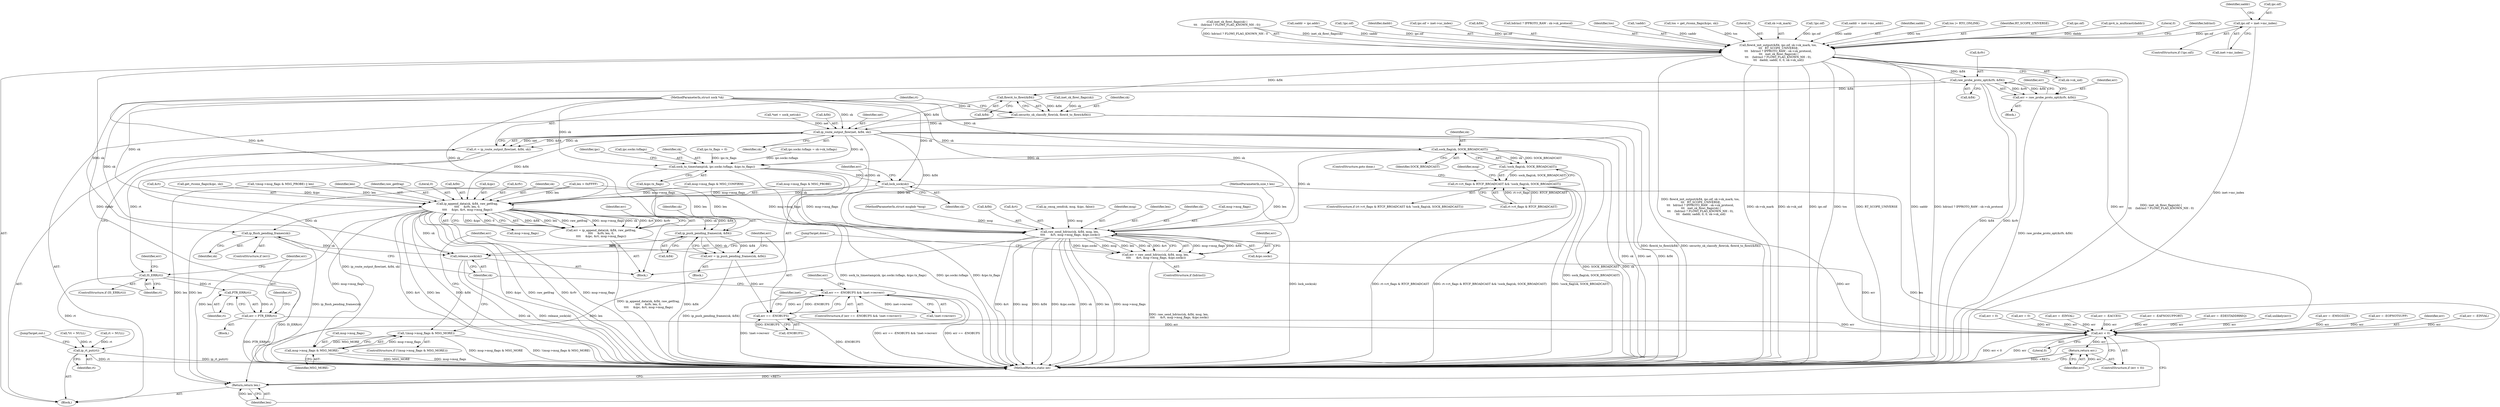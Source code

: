 digraph "0_linux_8f659a03a0ba9289b9aeb9b4470e6fb263d6f483@pointer" {
"1000409" [label="(Call,ipc.oif = inet->mc_index)"];
"1000437" [label="(Call,flowi4_init_output(&fl4, ipc.oif, sk->sk_mark, tos,\n \t\t\t   RT_SCOPE_UNIVERSE,\n\t\t\t   hdrincl ? IPPROTO_RAW : sk->sk_protocol,\n \t\t\t   inet_sk_flowi_flags(sk) |\n\t\t\t    (hdrincl ? FLOWI_FLAG_KNOWN_NH : 0),\n \t\t\t   daddr, saddr, 0, 0, sk->sk_uid))"];
"1000484" [label="(Call,raw_probe_proto_opt(&rfv, &fl4))"];
"1000482" [label="(Call,err = raw_probe_proto_opt(&rfv, &fl4))"];
"1000649" [label="(Call,err < 0)"];
"1000652" [label="(Return,return err;)"];
"1000494" [label="(Call,flowi4_to_flowi(&fl4))"];
"1000492" [label="(Call,security_sk_classify_flow(sk, flowi4_to_flowi(&fl4)))"];
"1000499" [label="(Call,ip_route_output_flow(net, &fl4, sk))"];
"1000497" [label="(Call,rt = ip_route_output_flow(net, &fl4, sk))"];
"1000505" [label="(Call,IS_ERR(rt))"];
"1000510" [label="(Call,PTR_ERR(rt))"];
"1000508" [label="(Call,err = PTR_ERR(rt))"];
"1000645" [label="(Call,ip_rt_put(rt))"];
"1000528" [label="(Call,sock_flag(sk, SOCK_BROADCAST))"];
"1000527" [label="(Call,!sock_flag(sk, SOCK_BROADCAST))"];
"1000521" [label="(Call,rt->rt_flags & RTCF_BROADCAST && !sock_flag(sk, SOCK_BROADCAST))"];
"1000544" [label="(Call,raw_send_hdrinc(sk, &fl4, msg, len,\n \t\t\t\t      &rt, msg->msg_flags, &ipc.sockc))"];
"1000542" [label="(Call,err = raw_send_hdrinc(sk, &fl4, msg, len,\n \t\t\t\t      &rt, msg->msg_flags, &ipc.sockc))"];
"1000654" [label="(Return,return len;)"];
"1000561" [label="(Call,sock_tx_timestamp(sk, ipc.sockc.tsflags, &ipc.tx_flags))"];
"1000584" [label="(Call,lock_sock(sk))"];
"1000588" [label="(Call,ip_append_data(sk, &fl4, raw_getfrag,\n\t\t\t\t     &rfv, len, 0,\n\t\t\t\t     &ipc, &rt, msg->msg_flags))"];
"1000586" [label="(Call,err = ip_append_data(sk, &fl4, raw_getfrag,\n\t\t\t\t     &rfv, len, 0,\n\t\t\t\t     &ipc, &rt, msg->msg_flags))"];
"1000606" [label="(Call,ip_flush_pending_frames(sk))"];
"1000636" [label="(Call,release_sock(sk))"];
"1000611" [label="(Call,msg->msg_flags & MSG_MORE)"];
"1000610" [label="(Call,!(msg->msg_flags & MSG_MORE))"];
"1000619" [label="(Call,ip_push_pending_frames(sk, &fl4))"];
"1000617" [label="(Call,err = ip_push_pending_frames(sk, &fl4))"];
"1000625" [label="(Call,err == -ENOBUFS)"];
"1000624" [label="(Call,err == -ENOBUFS && !inet->recverr)"];
"1000561" [label="(Call,sock_tx_timestamp(sk, ipc.sockc.tsflags, &ipc.tx_flags))"];
"1000108" [label="(MethodParameterIn,struct sock *sk)"];
"1000494" [label="(Call,flowi4_to_flowi(&fl4))"];
"1000482" [label="(Call,err = raw_probe_proto_opt(&rfv, &fl4))"];
"1000109" [label="(MethodParameterIn,struct msghdr *msg)"];
"1000401" [label="(Call,ipv4_is_multicast(daddr))"];
"1000509" [label="(Identifier,err)"];
"1000464" [label="(Literal,0)"];
"1000533" [label="(Call,msg->msg_flags & MSG_CONFIRM)"];
"1000595" [label="(Identifier,len)"];
"1000590" [label="(Call,&fl4)"];
"1000506" [label="(Identifier,rt)"];
"1000686" [label="(MethodReturn,static int)"];
"1000500" [label="(Identifier,net)"];
"1000528" [label="(Call,sock_flag(sk, SOCK_BROADCAST))"];
"1000555" [label="(Call,&ipc.sockc)"];
"1000487" [label="(Call,&fl4)"];
"1000495" [label="(Call,&fl4)"];
"1000568" [label="(Call,&ipc.tx_flags)"];
"1000485" [label="(Call,&rfv)"];
"1000675" [label="(Call,msg->msg_flags & MSG_PROBE)"];
"1000470" [label="(Identifier,hdrincl)"];
"1000492" [label="(Call,security_sk_classify_flow(sk, flowi4_to_flowi(&fl4)))"];
"1000505" [label="(Call,IS_ERR(rt))"];
"1000586" [label="(Call,err = ip_append_data(sk, &fl4, raw_getfrag,\n\t\t\t\t     &rfv, len, 0,\n\t\t\t\t     &ipc, &rt, msg->msg_flags))"];
"1000601" [label="(Call,msg->msg_flags)"];
"1000139" [label="(Call,err = -EMSGSIZE)"];
"1000517" [label="(Identifier,err)"];
"1000153" [label="(Call,err = -EOPNOTSUPP)"];
"1000615" [label="(Identifier,MSG_MORE)"];
"1000542" [label="(Call,err = raw_send_hdrinc(sk, &fl4, msg, len,\n \t\t\t\t      &rt, msg->msg_flags, &ipc.sockc))"];
"1000418" [label="(Identifier,saddr)"];
"1000625" [label="(Call,err == -ENOBUFS)"];
"1000437" [label="(Call,flowi4_init_output(&fl4, ipc.oif, sk->sk_mark, tos,\n \t\t\t   RT_SCOPE_UNIVERSE,\n\t\t\t   hdrincl ? IPPROTO_RAW : sk->sk_protocol,\n \t\t\t   inet_sk_flowi_flags(sk) |\n\t\t\t    (hdrincl ? FLOWI_FLAG_KNOWN_NH : 0),\n \t\t\t   daddr, saddr, 0, 0, sk->sk_uid))"];
"1000605" [label="(Identifier,err)"];
"1000504" [label="(ControlStructure,if (IS_ERR(rt)))"];
"1000650" [label="(Identifier,err)"];
"1000530" [label="(Identifier,SOCK_BROADCAST)"];
"1000645" [label="(Call,ip_rt_put(rt))"];
"1000455" [label="(Call,inet_sk_flowi_flags(sk))"];
"1000513" [label="(Identifier,rt)"];
"1000454" [label="(Call,inet_sk_flowi_flags(sk) |\n\t\t\t    (hdrincl ? FLOWI_FLAG_KNOWN_NH : 0))"];
"1000611" [label="(Call,msg->msg_flags & MSG_MORE)"];
"1000302" [label="(Call,saddr = ipc.addr)"];
"1000405" [label="(Call,!ipc.oif)"];
"1000461" [label="(Identifier,daddr)"];
"1000620" [label="(Identifier,sk)"];
"1000634" [label="(Identifier,err)"];
"1000587" [label="(Identifier,err)"];
"1000498" [label="(Identifier,rt)"];
"1000356" [label="(Call,err = -EINVAL)"];
"1000144" [label="(Call,len > 0xFFFF)"];
"1000597" [label="(Call,&ipc)"];
"1000413" [label="(Call,inet->mc_index)"];
"1000118" [label="(Call,*net = sock_net(sk))"];
"1000531" [label="(ControlStructure,goto done;)"];
"1000637" [label="(Identifier,sk)"];
"1000623" [label="(ControlStructure,if (err == -ENOBUFS && !inet->recverr))"];
"1000483" [label="(Identifier,err)"];
"1000575" [label="(Identifier,ipc)"];
"1000636" [label="(Call,release_sock(sk))"];
"1000493" [label="(Identifier,sk)"];
"1000546" [label="(Call,&fl4)"];
"1000550" [label="(Call,&rt)"];
"1000607" [label="(Identifier,sk)"];
"1000499" [label="(Call,ip_route_output_flow(net, &fl4, sk))"];
"1000618" [label="(Identifier,err)"];
"1000633" [label="(Call,err = 0)"];
"1000535" [label="(Identifier,msg)"];
"1000280" [label="(Call,ip_cmsg_send(sk, msg, &ipc, false))"];
"1000617" [label="(Call,err = ip_push_pending_frames(sk, &fl4))"];
"1000682" [label="(Call,err = 0)"];
"1000593" [label="(Call,&rfv)"];
"1000169" [label="(Call,err = -EINVAL)"];
"1000589" [label="(Identifier,sk)"];
"1000521" [label="(Call,rt->rt_flags & RTCF_BROADCAST && !sock_flag(sk, SOCK_BROADCAST))"];
"1000430" [label="(Call,ipc.oif = inet->uc_index)"];
"1000438" [label="(Call,&fl4)"];
"1000448" [label="(Call,hdrincl ? IPPROTO_RAW : sk->sk_protocol)"];
"1000446" [label="(Identifier,tos)"];
"1000417" [label="(Call,!saddr)"];
"1000497" [label="(Call,rt = ip_route_output_flow(net, &fl4, sk))"];
"1000385" [label="(Call,tos = get_rtconn_flags(&ipc, sk))"];
"1000529" [label="(Identifier,sk)"];
"1000463" [label="(Literal,0)"];
"1000443" [label="(Call,sk->sk_mark)"];
"1000507" [label="(Block,)"];
"1000110" [label="(MethodParameterIn,size_t len)"];
"1000616" [label="(Block,)"];
"1000631" [label="(Identifier,inet)"];
"1000599" [label="(Call,&rt)"];
"1000585" [label="(Identifier,sk)"];
"1000426" [label="(Call,!ipc.oif)"];
"1000588" [label="(Call,ip_append_data(sk, &fl4, raw_getfrag,\n\t\t\t\t     &rfv, len, 0,\n\t\t\t\t     &ipc, &rt, msg->msg_flags))"];
"1000511" [label="(Identifier,rt)"];
"1000520" [label="(ControlStructure,if (rt->rt_flags & RTCF_BROADCAST && !sock_flag(sk, SOCK_BROADCAST)))"];
"1000629" [label="(Call,!inet->recverr)"];
"1000387" [label="(Call,get_rtconn_flags(&ipc, sk))"];
"1000516" [label="(Call,err = -EACCES)"];
"1000548" [label="(Identifier,msg)"];
"1000419" [label="(Call,saddr = inet->mc_addr)"];
"1000627" [label="(Call,-ENOBUFS)"];
"1000510" [label="(Call,PTR_ERR(rt))"];
"1000626" [label="(Identifier,err)"];
"1000195" [label="(Call,err = -EAFNOSUPPORT)"];
"1000673" [label="(Call,!(msg->msg_flags & MSG_PROBE) || len)"];
"1000501" [label="(Call,&fl4)"];
"1000609" [label="(ControlStructure,if (!(msg->msg_flags & MSG_MORE)))"];
"1000646" [label="(Identifier,rt)"];
"1000462" [label="(Identifier,saddr)"];
"1000397" [label="(Call,tos |= RTO_ONLINK)"];
"1000584" [label="(Call,lock_sock(sk))"];
"1000624" [label="(Call,err == -ENOBUFS && !inet->recverr)"];
"1000549" [label="(Identifier,len)"];
"1000619" [label="(Call,ip_push_pending_frames(sk, &fl4))"];
"1000503" [label="(Identifier,sk)"];
"1000648" [label="(ControlStructure,if (err < 0))"];
"1000471" [label="(Block,)"];
"1000111" [label="(Block,)"];
"1000638" [label="(JumpTarget,done:)"];
"1000563" [label="(Call,ipc.sockc.tsflags)"];
"1000652" [label="(Return,return err;)"];
"1000410" [label="(Call,ipc.oif)"];
"1000655" [label="(Identifier,len)"];
"1000465" [label="(Call,sk->sk_uid)"];
"1000654" [label="(Return,return len;)"];
"1000545" [label="(Identifier,sk)"];
"1000447" [label="(Identifier,RT_SCOPE_UNIVERSE)"];
"1000604" [label="(ControlStructure,if (err))"];
"1000560" [label="(Block,)"];
"1000649" [label="(Call,err < 0)"];
"1000647" [label="(JumpTarget,out:)"];
"1000213" [label="(Call,err = -EDESTADDRREQ)"];
"1000440" [label="(Call,ipc.oif)"];
"1000651" [label="(Literal,0)"];
"1000124" [label="(Call,*rt = NULL)"];
"1000512" [label="(Call,rt = NULL)"];
"1000527" [label="(Call,!sock_flag(sk, SOCK_BROADCAST))"];
"1000522" [label="(Call,rt->rt_flags & RTCF_BROADCAST)"];
"1000552" [label="(Call,msg->msg_flags)"];
"1000621" [label="(Call,&fl4)"];
"1000540" [label="(ControlStructure,if (hdrincl))"];
"1000562" [label="(Identifier,sk)"];
"1000610" [label="(Call,!(msg->msg_flags & MSG_MORE))"];
"1000287" [label="(Call,unlikely(err))"];
"1000544" [label="(Call,raw_send_hdrinc(sk, &fl4, msg, len,\n \t\t\t\t      &rt, msg->msg_flags, &ipc.sockc))"];
"1000592" [label="(Identifier,raw_getfrag)"];
"1000606" [label="(Call,ip_flush_pending_frames(sk))"];
"1000596" [label="(Literal,0)"];
"1000543" [label="(Identifier,err)"];
"1000404" [label="(ControlStructure,if (!ipc.oif))"];
"1000612" [label="(Call,msg->msg_flags)"];
"1000508" [label="(Call,err = PTR_ERR(rt))"];
"1000250" [label="(Call,ipc.tx_flags = 0)"];
"1000484" [label="(Call,raw_probe_proto_opt(&rfv, &fl4))"];
"1000653" [label="(Identifier,err)"];
"1000409" [label="(Call,ipc.oif = inet->mc_index)"];
"1000229" [label="(Call,ipc.sockc.tsflags = sk->sk_tsflags)"];
"1000490" [label="(Identifier,err)"];
"1000409" -> "1000404"  [label="AST: "];
"1000409" -> "1000413"  [label="CFG: "];
"1000410" -> "1000409"  [label="AST: "];
"1000413" -> "1000409"  [label="AST: "];
"1000418" -> "1000409"  [label="CFG: "];
"1000409" -> "1000686"  [label="DDG: inet->mc_index"];
"1000409" -> "1000437"  [label="DDG: ipc.oif"];
"1000437" -> "1000111"  [label="AST: "];
"1000437" -> "1000465"  [label="CFG: "];
"1000438" -> "1000437"  [label="AST: "];
"1000440" -> "1000437"  [label="AST: "];
"1000443" -> "1000437"  [label="AST: "];
"1000446" -> "1000437"  [label="AST: "];
"1000447" -> "1000437"  [label="AST: "];
"1000448" -> "1000437"  [label="AST: "];
"1000454" -> "1000437"  [label="AST: "];
"1000461" -> "1000437"  [label="AST: "];
"1000462" -> "1000437"  [label="AST: "];
"1000463" -> "1000437"  [label="AST: "];
"1000464" -> "1000437"  [label="AST: "];
"1000465" -> "1000437"  [label="AST: "];
"1000470" -> "1000437"  [label="CFG: "];
"1000437" -> "1000686"  [label="DDG: daddr"];
"1000437" -> "1000686"  [label="DDG: flowi4_init_output(&fl4, ipc.oif, sk->sk_mark, tos,\n \t\t\t   RT_SCOPE_UNIVERSE,\n\t\t\t   hdrincl ? IPPROTO_RAW : sk->sk_protocol,\n \t\t\t   inet_sk_flowi_flags(sk) |\n\t\t\t    (hdrincl ? FLOWI_FLAG_KNOWN_NH : 0),\n \t\t\t   daddr, saddr, 0, 0, sk->sk_uid)"];
"1000437" -> "1000686"  [label="DDG: sk->sk_mark"];
"1000437" -> "1000686"  [label="DDG: sk->sk_uid"];
"1000437" -> "1000686"  [label="DDG: ipc.oif"];
"1000437" -> "1000686"  [label="DDG: tos"];
"1000437" -> "1000686"  [label="DDG: RT_SCOPE_UNIVERSE"];
"1000437" -> "1000686"  [label="DDG: saddr"];
"1000437" -> "1000686"  [label="DDG: hdrincl ? IPPROTO_RAW : sk->sk_protocol"];
"1000437" -> "1000686"  [label="DDG: inet_sk_flowi_flags(sk) |\n\t\t\t    (hdrincl ? FLOWI_FLAG_KNOWN_NH : 0)"];
"1000426" -> "1000437"  [label="DDG: ipc.oif"];
"1000430" -> "1000437"  [label="DDG: ipc.oif"];
"1000405" -> "1000437"  [label="DDG: ipc.oif"];
"1000397" -> "1000437"  [label="DDG: tos"];
"1000385" -> "1000437"  [label="DDG: tos"];
"1000454" -> "1000437"  [label="DDG: inet_sk_flowi_flags(sk)"];
"1000454" -> "1000437"  [label="DDG: hdrincl ? FLOWI_FLAG_KNOWN_NH : 0"];
"1000401" -> "1000437"  [label="DDG: daddr"];
"1000302" -> "1000437"  [label="DDG: saddr"];
"1000419" -> "1000437"  [label="DDG: saddr"];
"1000417" -> "1000437"  [label="DDG: saddr"];
"1000437" -> "1000484"  [label="DDG: &fl4"];
"1000437" -> "1000494"  [label="DDG: &fl4"];
"1000484" -> "1000482"  [label="AST: "];
"1000484" -> "1000487"  [label="CFG: "];
"1000485" -> "1000484"  [label="AST: "];
"1000487" -> "1000484"  [label="AST: "];
"1000482" -> "1000484"  [label="CFG: "];
"1000484" -> "1000686"  [label="DDG: &fl4"];
"1000484" -> "1000686"  [label="DDG: &rfv"];
"1000484" -> "1000482"  [label="DDG: &rfv"];
"1000484" -> "1000482"  [label="DDG: &fl4"];
"1000484" -> "1000494"  [label="DDG: &fl4"];
"1000484" -> "1000588"  [label="DDG: &rfv"];
"1000482" -> "1000471"  [label="AST: "];
"1000483" -> "1000482"  [label="AST: "];
"1000490" -> "1000482"  [label="CFG: "];
"1000482" -> "1000686"  [label="DDG: raw_probe_proto_opt(&rfv, &fl4)"];
"1000482" -> "1000649"  [label="DDG: err"];
"1000649" -> "1000648"  [label="AST: "];
"1000649" -> "1000651"  [label="CFG: "];
"1000650" -> "1000649"  [label="AST: "];
"1000651" -> "1000649"  [label="AST: "];
"1000653" -> "1000649"  [label="CFG: "];
"1000655" -> "1000649"  [label="CFG: "];
"1000649" -> "1000686"  [label="DDG: err < 0"];
"1000649" -> "1000686"  [label="DDG: err"];
"1000508" -> "1000649"  [label="DDG: err"];
"1000625" -> "1000649"  [label="DDG: err"];
"1000139" -> "1000649"  [label="DDG: err"];
"1000586" -> "1000649"  [label="DDG: err"];
"1000542" -> "1000649"  [label="DDG: err"];
"1000153" -> "1000649"  [label="DDG: err"];
"1000287" -> "1000649"  [label="DDG: err"];
"1000169" -> "1000649"  [label="DDG: err"];
"1000516" -> "1000649"  [label="DDG: err"];
"1000682" -> "1000649"  [label="DDG: err"];
"1000356" -> "1000649"  [label="DDG: err"];
"1000213" -> "1000649"  [label="DDG: err"];
"1000195" -> "1000649"  [label="DDG: err"];
"1000633" -> "1000649"  [label="DDG: err"];
"1000649" -> "1000652"  [label="DDG: err"];
"1000652" -> "1000648"  [label="AST: "];
"1000652" -> "1000653"  [label="CFG: "];
"1000653" -> "1000652"  [label="AST: "];
"1000686" -> "1000652"  [label="CFG: "];
"1000652" -> "1000686"  [label="DDG: <RET>"];
"1000653" -> "1000652"  [label="DDG: err"];
"1000494" -> "1000492"  [label="AST: "];
"1000494" -> "1000495"  [label="CFG: "];
"1000495" -> "1000494"  [label="AST: "];
"1000492" -> "1000494"  [label="CFG: "];
"1000494" -> "1000492"  [label="DDG: &fl4"];
"1000494" -> "1000499"  [label="DDG: &fl4"];
"1000492" -> "1000111"  [label="AST: "];
"1000493" -> "1000492"  [label="AST: "];
"1000498" -> "1000492"  [label="CFG: "];
"1000492" -> "1000686"  [label="DDG: flowi4_to_flowi(&fl4)"];
"1000492" -> "1000686"  [label="DDG: security_sk_classify_flow(sk, flowi4_to_flowi(&fl4))"];
"1000455" -> "1000492"  [label="DDG: sk"];
"1000108" -> "1000492"  [label="DDG: sk"];
"1000492" -> "1000499"  [label="DDG: sk"];
"1000499" -> "1000497"  [label="AST: "];
"1000499" -> "1000503"  [label="CFG: "];
"1000500" -> "1000499"  [label="AST: "];
"1000501" -> "1000499"  [label="AST: "];
"1000503" -> "1000499"  [label="AST: "];
"1000497" -> "1000499"  [label="CFG: "];
"1000499" -> "1000686"  [label="DDG: sk"];
"1000499" -> "1000686"  [label="DDG: net"];
"1000499" -> "1000686"  [label="DDG: &fl4"];
"1000499" -> "1000497"  [label="DDG: net"];
"1000499" -> "1000497"  [label="DDG: &fl4"];
"1000499" -> "1000497"  [label="DDG: sk"];
"1000118" -> "1000499"  [label="DDG: net"];
"1000108" -> "1000499"  [label="DDG: sk"];
"1000499" -> "1000528"  [label="DDG: sk"];
"1000499" -> "1000544"  [label="DDG: sk"];
"1000499" -> "1000544"  [label="DDG: &fl4"];
"1000499" -> "1000561"  [label="DDG: sk"];
"1000499" -> "1000588"  [label="DDG: &fl4"];
"1000497" -> "1000111"  [label="AST: "];
"1000498" -> "1000497"  [label="AST: "];
"1000506" -> "1000497"  [label="CFG: "];
"1000497" -> "1000686"  [label="DDG: ip_route_output_flow(net, &fl4, sk)"];
"1000497" -> "1000505"  [label="DDG: rt"];
"1000505" -> "1000504"  [label="AST: "];
"1000505" -> "1000506"  [label="CFG: "];
"1000506" -> "1000505"  [label="AST: "];
"1000509" -> "1000505"  [label="CFG: "];
"1000517" -> "1000505"  [label="CFG: "];
"1000505" -> "1000686"  [label="DDG: IS_ERR(rt)"];
"1000505" -> "1000510"  [label="DDG: rt"];
"1000505" -> "1000645"  [label="DDG: rt"];
"1000510" -> "1000508"  [label="AST: "];
"1000510" -> "1000511"  [label="CFG: "];
"1000511" -> "1000510"  [label="AST: "];
"1000508" -> "1000510"  [label="CFG: "];
"1000510" -> "1000508"  [label="DDG: rt"];
"1000508" -> "1000507"  [label="AST: "];
"1000509" -> "1000508"  [label="AST: "];
"1000513" -> "1000508"  [label="CFG: "];
"1000508" -> "1000686"  [label="DDG: PTR_ERR(rt)"];
"1000645" -> "1000111"  [label="AST: "];
"1000645" -> "1000646"  [label="CFG: "];
"1000646" -> "1000645"  [label="AST: "];
"1000647" -> "1000645"  [label="CFG: "];
"1000645" -> "1000686"  [label="DDG: rt"];
"1000645" -> "1000686"  [label="DDG: ip_rt_put(rt)"];
"1000124" -> "1000645"  [label="DDG: rt"];
"1000512" -> "1000645"  [label="DDG: rt"];
"1000528" -> "1000527"  [label="AST: "];
"1000528" -> "1000530"  [label="CFG: "];
"1000529" -> "1000528"  [label="AST: "];
"1000530" -> "1000528"  [label="AST: "];
"1000527" -> "1000528"  [label="CFG: "];
"1000528" -> "1000686"  [label="DDG: SOCK_BROADCAST"];
"1000528" -> "1000686"  [label="DDG: sk"];
"1000528" -> "1000527"  [label="DDG: sk"];
"1000528" -> "1000527"  [label="DDG: SOCK_BROADCAST"];
"1000108" -> "1000528"  [label="DDG: sk"];
"1000528" -> "1000544"  [label="DDG: sk"];
"1000528" -> "1000561"  [label="DDG: sk"];
"1000527" -> "1000521"  [label="AST: "];
"1000521" -> "1000527"  [label="CFG: "];
"1000527" -> "1000686"  [label="DDG: sock_flag(sk, SOCK_BROADCAST)"];
"1000527" -> "1000521"  [label="DDG: sock_flag(sk, SOCK_BROADCAST)"];
"1000521" -> "1000520"  [label="AST: "];
"1000521" -> "1000522"  [label="CFG: "];
"1000522" -> "1000521"  [label="AST: "];
"1000531" -> "1000521"  [label="CFG: "];
"1000535" -> "1000521"  [label="CFG: "];
"1000521" -> "1000686"  [label="DDG: rt->rt_flags & RTCF_BROADCAST"];
"1000521" -> "1000686"  [label="DDG: rt->rt_flags & RTCF_BROADCAST && !sock_flag(sk, SOCK_BROADCAST)"];
"1000521" -> "1000686"  [label="DDG: !sock_flag(sk, SOCK_BROADCAST)"];
"1000522" -> "1000521"  [label="DDG: rt->rt_flags"];
"1000522" -> "1000521"  [label="DDG: RTCF_BROADCAST"];
"1000544" -> "1000542"  [label="AST: "];
"1000544" -> "1000555"  [label="CFG: "];
"1000545" -> "1000544"  [label="AST: "];
"1000546" -> "1000544"  [label="AST: "];
"1000548" -> "1000544"  [label="AST: "];
"1000549" -> "1000544"  [label="AST: "];
"1000550" -> "1000544"  [label="AST: "];
"1000552" -> "1000544"  [label="AST: "];
"1000555" -> "1000544"  [label="AST: "];
"1000542" -> "1000544"  [label="CFG: "];
"1000544" -> "1000686"  [label="DDG: &rt"];
"1000544" -> "1000686"  [label="DDG: msg"];
"1000544" -> "1000686"  [label="DDG: &fl4"];
"1000544" -> "1000686"  [label="DDG: &ipc.sockc"];
"1000544" -> "1000686"  [label="DDG: sk"];
"1000544" -> "1000686"  [label="DDG: len"];
"1000544" -> "1000686"  [label="DDG: msg->msg_flags"];
"1000544" -> "1000542"  [label="DDG: msg->msg_flags"];
"1000544" -> "1000542"  [label="DDG: &fl4"];
"1000544" -> "1000542"  [label="DDG: &ipc.sockc"];
"1000544" -> "1000542"  [label="DDG: msg"];
"1000544" -> "1000542"  [label="DDG: len"];
"1000544" -> "1000542"  [label="DDG: sk"];
"1000544" -> "1000542"  [label="DDG: &rt"];
"1000108" -> "1000544"  [label="DDG: sk"];
"1000280" -> "1000544"  [label="DDG: msg"];
"1000109" -> "1000544"  [label="DDG: msg"];
"1000673" -> "1000544"  [label="DDG: len"];
"1000144" -> "1000544"  [label="DDG: len"];
"1000110" -> "1000544"  [label="DDG: len"];
"1000675" -> "1000544"  [label="DDG: msg->msg_flags"];
"1000533" -> "1000544"  [label="DDG: msg->msg_flags"];
"1000544" -> "1000654"  [label="DDG: len"];
"1000542" -> "1000540"  [label="AST: "];
"1000543" -> "1000542"  [label="AST: "];
"1000638" -> "1000542"  [label="CFG: "];
"1000542" -> "1000686"  [label="DDG: raw_send_hdrinc(sk, &fl4, msg, len,\n \t\t\t\t      &rt, msg->msg_flags, &ipc.sockc)"];
"1000654" -> "1000111"  [label="AST: "];
"1000654" -> "1000655"  [label="CFG: "];
"1000655" -> "1000654"  [label="AST: "];
"1000686" -> "1000654"  [label="CFG: "];
"1000654" -> "1000686"  [label="DDG: <RET>"];
"1000655" -> "1000654"  [label="DDG: len"];
"1000588" -> "1000654"  [label="DDG: len"];
"1000673" -> "1000654"  [label="DDG: len"];
"1000144" -> "1000654"  [label="DDG: len"];
"1000110" -> "1000654"  [label="DDG: len"];
"1000561" -> "1000560"  [label="AST: "];
"1000561" -> "1000568"  [label="CFG: "];
"1000562" -> "1000561"  [label="AST: "];
"1000563" -> "1000561"  [label="AST: "];
"1000568" -> "1000561"  [label="AST: "];
"1000575" -> "1000561"  [label="CFG: "];
"1000561" -> "1000686"  [label="DDG: ipc.sockc.tsflags"];
"1000561" -> "1000686"  [label="DDG: &ipc.tx_flags"];
"1000561" -> "1000686"  [label="DDG: sock_tx_timestamp(sk, ipc.sockc.tsflags, &ipc.tx_flags)"];
"1000108" -> "1000561"  [label="DDG: sk"];
"1000229" -> "1000561"  [label="DDG: ipc.sockc.tsflags"];
"1000250" -> "1000561"  [label="DDG: ipc.tx_flags"];
"1000561" -> "1000584"  [label="DDG: sk"];
"1000584" -> "1000560"  [label="AST: "];
"1000584" -> "1000585"  [label="CFG: "];
"1000585" -> "1000584"  [label="AST: "];
"1000587" -> "1000584"  [label="CFG: "];
"1000584" -> "1000686"  [label="DDG: lock_sock(sk)"];
"1000108" -> "1000584"  [label="DDG: sk"];
"1000584" -> "1000588"  [label="DDG: sk"];
"1000588" -> "1000586"  [label="AST: "];
"1000588" -> "1000601"  [label="CFG: "];
"1000589" -> "1000588"  [label="AST: "];
"1000590" -> "1000588"  [label="AST: "];
"1000592" -> "1000588"  [label="AST: "];
"1000593" -> "1000588"  [label="AST: "];
"1000595" -> "1000588"  [label="AST: "];
"1000596" -> "1000588"  [label="AST: "];
"1000597" -> "1000588"  [label="AST: "];
"1000599" -> "1000588"  [label="AST: "];
"1000601" -> "1000588"  [label="AST: "];
"1000586" -> "1000588"  [label="CFG: "];
"1000588" -> "1000686"  [label="DDG: &rt"];
"1000588" -> "1000686"  [label="DDG: len"];
"1000588" -> "1000686"  [label="DDG: &fl4"];
"1000588" -> "1000686"  [label="DDG: &ipc"];
"1000588" -> "1000686"  [label="DDG: raw_getfrag"];
"1000588" -> "1000686"  [label="DDG: &rfv"];
"1000588" -> "1000686"  [label="DDG: msg->msg_flags"];
"1000588" -> "1000586"  [label="DDG: &fl4"];
"1000588" -> "1000586"  [label="DDG: len"];
"1000588" -> "1000586"  [label="DDG: raw_getfrag"];
"1000588" -> "1000586"  [label="DDG: msg->msg_flags"];
"1000588" -> "1000586"  [label="DDG: sk"];
"1000588" -> "1000586"  [label="DDG: &rt"];
"1000588" -> "1000586"  [label="DDG: &rfv"];
"1000588" -> "1000586"  [label="DDG: &ipc"];
"1000588" -> "1000586"  [label="DDG: 0"];
"1000108" -> "1000588"  [label="DDG: sk"];
"1000673" -> "1000588"  [label="DDG: len"];
"1000144" -> "1000588"  [label="DDG: len"];
"1000110" -> "1000588"  [label="DDG: len"];
"1000387" -> "1000588"  [label="DDG: &ipc"];
"1000675" -> "1000588"  [label="DDG: msg->msg_flags"];
"1000533" -> "1000588"  [label="DDG: msg->msg_flags"];
"1000588" -> "1000606"  [label="DDG: sk"];
"1000588" -> "1000611"  [label="DDG: msg->msg_flags"];
"1000588" -> "1000619"  [label="DDG: sk"];
"1000588" -> "1000619"  [label="DDG: &fl4"];
"1000588" -> "1000636"  [label="DDG: sk"];
"1000586" -> "1000560"  [label="AST: "];
"1000587" -> "1000586"  [label="AST: "];
"1000605" -> "1000586"  [label="CFG: "];
"1000586" -> "1000686"  [label="DDG: ip_append_data(sk, &fl4, raw_getfrag,\n\t\t\t\t     &rfv, len, 0,\n\t\t\t\t     &ipc, &rt, msg->msg_flags)"];
"1000606" -> "1000604"  [label="AST: "];
"1000606" -> "1000607"  [label="CFG: "];
"1000607" -> "1000606"  [label="AST: "];
"1000637" -> "1000606"  [label="CFG: "];
"1000606" -> "1000686"  [label="DDG: ip_flush_pending_frames(sk)"];
"1000108" -> "1000606"  [label="DDG: sk"];
"1000606" -> "1000636"  [label="DDG: sk"];
"1000636" -> "1000560"  [label="AST: "];
"1000636" -> "1000637"  [label="CFG: "];
"1000637" -> "1000636"  [label="AST: "];
"1000638" -> "1000636"  [label="CFG: "];
"1000636" -> "1000686"  [label="DDG: sk"];
"1000636" -> "1000686"  [label="DDG: release_sock(sk)"];
"1000619" -> "1000636"  [label="DDG: sk"];
"1000108" -> "1000636"  [label="DDG: sk"];
"1000611" -> "1000610"  [label="AST: "];
"1000611" -> "1000615"  [label="CFG: "];
"1000612" -> "1000611"  [label="AST: "];
"1000615" -> "1000611"  [label="AST: "];
"1000610" -> "1000611"  [label="CFG: "];
"1000611" -> "1000686"  [label="DDG: MSG_MORE"];
"1000611" -> "1000686"  [label="DDG: msg->msg_flags"];
"1000611" -> "1000610"  [label="DDG: msg->msg_flags"];
"1000611" -> "1000610"  [label="DDG: MSG_MORE"];
"1000610" -> "1000609"  [label="AST: "];
"1000618" -> "1000610"  [label="CFG: "];
"1000637" -> "1000610"  [label="CFG: "];
"1000610" -> "1000686"  [label="DDG: !(msg->msg_flags & MSG_MORE)"];
"1000610" -> "1000686"  [label="DDG: msg->msg_flags & MSG_MORE"];
"1000619" -> "1000617"  [label="AST: "];
"1000619" -> "1000621"  [label="CFG: "];
"1000620" -> "1000619"  [label="AST: "];
"1000621" -> "1000619"  [label="AST: "];
"1000617" -> "1000619"  [label="CFG: "];
"1000619" -> "1000686"  [label="DDG: &fl4"];
"1000619" -> "1000617"  [label="DDG: sk"];
"1000619" -> "1000617"  [label="DDG: &fl4"];
"1000108" -> "1000619"  [label="DDG: sk"];
"1000617" -> "1000616"  [label="AST: "];
"1000618" -> "1000617"  [label="AST: "];
"1000626" -> "1000617"  [label="CFG: "];
"1000617" -> "1000686"  [label="DDG: ip_push_pending_frames(sk, &fl4)"];
"1000617" -> "1000625"  [label="DDG: err"];
"1000625" -> "1000624"  [label="AST: "];
"1000625" -> "1000627"  [label="CFG: "];
"1000626" -> "1000625"  [label="AST: "];
"1000627" -> "1000625"  [label="AST: "];
"1000631" -> "1000625"  [label="CFG: "];
"1000624" -> "1000625"  [label="CFG: "];
"1000625" -> "1000686"  [label="DDG: -ENOBUFS"];
"1000625" -> "1000624"  [label="DDG: err"];
"1000625" -> "1000624"  [label="DDG: -ENOBUFS"];
"1000627" -> "1000625"  [label="DDG: ENOBUFS"];
"1000624" -> "1000623"  [label="AST: "];
"1000624" -> "1000629"  [label="CFG: "];
"1000629" -> "1000624"  [label="AST: "];
"1000634" -> "1000624"  [label="CFG: "];
"1000637" -> "1000624"  [label="CFG: "];
"1000624" -> "1000686"  [label="DDG: !inet->recverr"];
"1000624" -> "1000686"  [label="DDG: err == -ENOBUFS && !inet->recverr"];
"1000624" -> "1000686"  [label="DDG: err == -ENOBUFS"];
"1000629" -> "1000624"  [label="DDG: inet->recverr"];
}
